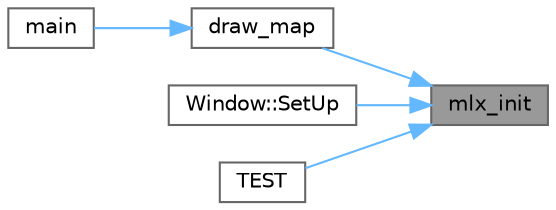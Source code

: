 digraph "mlx_init"
{
 // INTERACTIVE_SVG=YES
 // LATEX_PDF_SIZE
  bgcolor="transparent";
  edge [fontname=Helvetica,fontsize=10,labelfontname=Helvetica,labelfontsize=10];
  node [fontname=Helvetica,fontsize=10,shape=box,height=0.2,width=0.4];
  rankdir="RL";
  Node1 [label="mlx_init",height=0.2,width=0.4,color="gray40", fillcolor="grey60", style="filled", fontcolor="black",tooltip=" "];
  Node1 -> Node2 [dir="back",color="steelblue1",style="solid"];
  Node2 [label="draw_map",height=0.2,width=0.4,color="grey40", fillcolor="white", style="filled",URL="$draw__map_8c.html#a1dd6a7f325ca5e8aafa0fe462209b4bb",tooltip=" "];
  Node2 -> Node3 [dir="back",color="steelblue1",style="solid"];
  Node3 [label="main",height=0.2,width=0.4,color="grey40", fillcolor="white", style="filled",URL="$main_8c.html#a3c04138a5bfe5d72780bb7e82a18e627",tooltip=" "];
  Node1 -> Node4 [dir="back",color="steelblue1",style="solid"];
  Node4 [label="Window::SetUp",height=0.2,width=0.4,color="grey40", fillcolor="white", style="filled",URL="$classWindow.html#a853c1fb2e3d27366fb37892161d17014",tooltip=" "];
  Node1 -> Node5 [dir="back",color="steelblue1",style="solid"];
  Node5 [label="TEST",height=0.2,width=0.4,color="grey40", fillcolor="white", style="filled",URL="$tests_8cpp.html#a3e69cb2acfdf4102ece9c9a2927d8e84",tooltip=" "];
}

